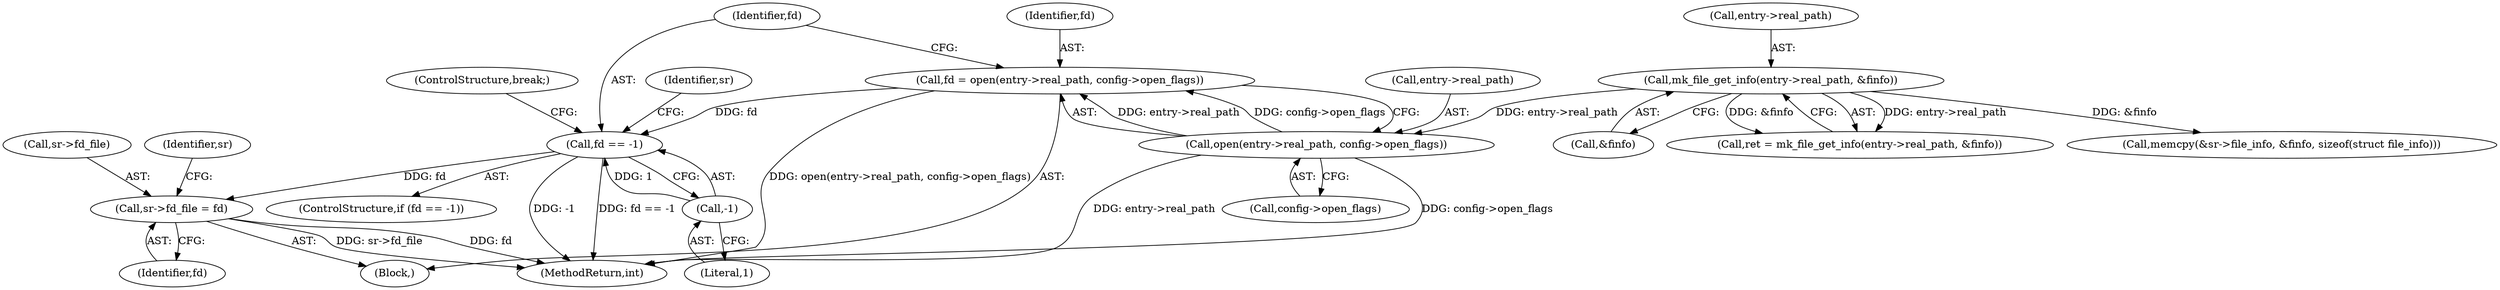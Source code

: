 digraph "0_monkey_b2d0e6f92310bb14a15aa2f8e96e1fb5379776dd@pointer" {
"1000176" [label="(Call,sr->fd_file = fd)"];
"1000170" [label="(Call,fd == -1)"];
"1000160" [label="(Call,fd = open(entry->real_path, config->open_flags))"];
"1000162" [label="(Call,open(entry->real_path, config->open_flags))"];
"1000147" [label="(Call,mk_file_get_info(entry->real_path, &finfo))"];
"1000172" [label="(Call,-1)"];
"1000166" [label="(Call,config->open_flags)"];
"1000175" [label="(ControlStructure,break;)"];
"1000467" [label="(MethodReturn,int)"];
"1000151" [label="(Call,&finfo)"];
"1000177" [label="(Call,sr->fd_file)"];
"1000180" [label="(Identifier,fd)"];
"1000206" [label="(Call,memcpy(&sr->file_info, &finfo, sizeof(struct file_info)))"];
"1000171" [label="(Identifier,fd)"];
"1000161" [label="(Identifier,fd)"];
"1000136" [label="(Block,)"];
"1000148" [label="(Call,entry->real_path)"];
"1000160" [label="(Call,fd = open(entry->real_path, config->open_flags))"];
"1000169" [label="(ControlStructure,if (fd == -1))"];
"1000147" [label="(Call,mk_file_get_info(entry->real_path, &finfo))"];
"1000183" [label="(Identifier,sr)"];
"1000178" [label="(Identifier,sr)"];
"1000162" [label="(Call,open(entry->real_path, config->open_flags))"];
"1000163" [label="(Call,entry->real_path)"];
"1000176" [label="(Call,sr->fd_file = fd)"];
"1000170" [label="(Call,fd == -1)"];
"1000145" [label="(Call,ret = mk_file_get_info(entry->real_path, &finfo))"];
"1000173" [label="(Literal,1)"];
"1000172" [label="(Call,-1)"];
"1000176" -> "1000136"  [label="AST: "];
"1000176" -> "1000180"  [label="CFG: "];
"1000177" -> "1000176"  [label="AST: "];
"1000180" -> "1000176"  [label="AST: "];
"1000183" -> "1000176"  [label="CFG: "];
"1000176" -> "1000467"  [label="DDG: fd"];
"1000176" -> "1000467"  [label="DDG: sr->fd_file"];
"1000170" -> "1000176"  [label="DDG: fd"];
"1000170" -> "1000169"  [label="AST: "];
"1000170" -> "1000172"  [label="CFG: "];
"1000171" -> "1000170"  [label="AST: "];
"1000172" -> "1000170"  [label="AST: "];
"1000175" -> "1000170"  [label="CFG: "];
"1000178" -> "1000170"  [label="CFG: "];
"1000170" -> "1000467"  [label="DDG: -1"];
"1000170" -> "1000467"  [label="DDG: fd == -1"];
"1000160" -> "1000170"  [label="DDG: fd"];
"1000172" -> "1000170"  [label="DDG: 1"];
"1000160" -> "1000136"  [label="AST: "];
"1000160" -> "1000162"  [label="CFG: "];
"1000161" -> "1000160"  [label="AST: "];
"1000162" -> "1000160"  [label="AST: "];
"1000171" -> "1000160"  [label="CFG: "];
"1000160" -> "1000467"  [label="DDG: open(entry->real_path, config->open_flags)"];
"1000162" -> "1000160"  [label="DDG: entry->real_path"];
"1000162" -> "1000160"  [label="DDG: config->open_flags"];
"1000162" -> "1000166"  [label="CFG: "];
"1000163" -> "1000162"  [label="AST: "];
"1000166" -> "1000162"  [label="AST: "];
"1000162" -> "1000467"  [label="DDG: config->open_flags"];
"1000162" -> "1000467"  [label="DDG: entry->real_path"];
"1000147" -> "1000162"  [label="DDG: entry->real_path"];
"1000147" -> "1000145"  [label="AST: "];
"1000147" -> "1000151"  [label="CFG: "];
"1000148" -> "1000147"  [label="AST: "];
"1000151" -> "1000147"  [label="AST: "];
"1000145" -> "1000147"  [label="CFG: "];
"1000147" -> "1000145"  [label="DDG: entry->real_path"];
"1000147" -> "1000145"  [label="DDG: &finfo"];
"1000147" -> "1000206"  [label="DDG: &finfo"];
"1000172" -> "1000173"  [label="CFG: "];
"1000173" -> "1000172"  [label="AST: "];
}

